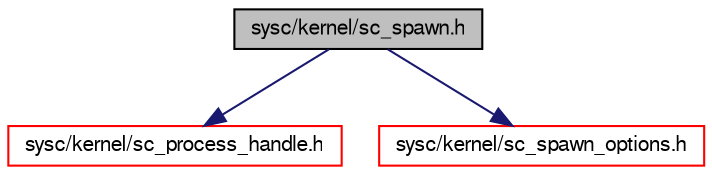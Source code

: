 digraph G
{
  edge [fontname="FreeSans",fontsize="10",labelfontname="FreeSans",labelfontsize="10"];
  node [fontname="FreeSans",fontsize="10",shape=record];
  Node1 [label="sysc/kernel/sc_spawn.h",height=0.2,width=0.4,color="black", fillcolor="grey75", style="filled" fontcolor="black"];
  Node1 -> Node2 [color="midnightblue",fontsize="10",style="solid",fontname="FreeSans"];
  Node2 [label="sysc/kernel/sc_process_handle.h",height=0.2,width=0.4,color="red", fillcolor="white", style="filled",URL="$a00367.html"];
  Node1 -> Node3 [color="midnightblue",fontsize="10",style="solid",fontname="FreeSans"];
  Node3 [label="sysc/kernel/sc_spawn_options.h",height=0.2,width=0.4,color="red", fillcolor="white", style="filled",URL="$a00375.html"];
}
